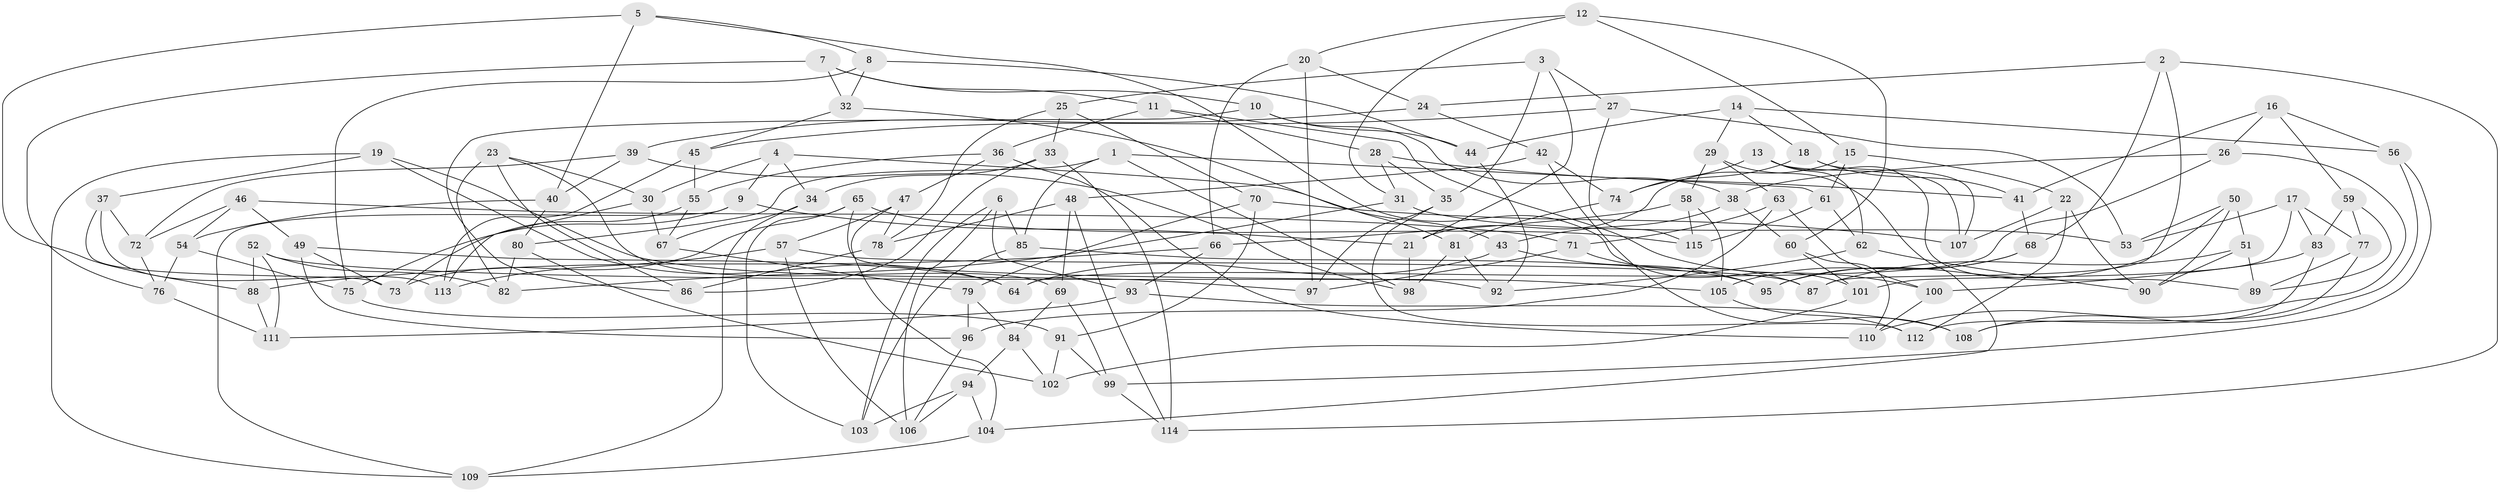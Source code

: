 // Generated by graph-tools (version 1.1) at 2025/03/03/09/25 03:03:01]
// undirected, 115 vertices, 230 edges
graph export_dot {
graph [start="1"]
  node [color=gray90,style=filled];
  1;
  2;
  3;
  4;
  5;
  6;
  7;
  8;
  9;
  10;
  11;
  12;
  13;
  14;
  15;
  16;
  17;
  18;
  19;
  20;
  21;
  22;
  23;
  24;
  25;
  26;
  27;
  28;
  29;
  30;
  31;
  32;
  33;
  34;
  35;
  36;
  37;
  38;
  39;
  40;
  41;
  42;
  43;
  44;
  45;
  46;
  47;
  48;
  49;
  50;
  51;
  52;
  53;
  54;
  55;
  56;
  57;
  58;
  59;
  60;
  61;
  62;
  63;
  64;
  65;
  66;
  67;
  68;
  69;
  70;
  71;
  72;
  73;
  74;
  75;
  76;
  77;
  78;
  79;
  80;
  81;
  82;
  83;
  84;
  85;
  86;
  87;
  88;
  89;
  90;
  91;
  92;
  93;
  94;
  95;
  96;
  97;
  98;
  99;
  100;
  101;
  102;
  103;
  104;
  105;
  106;
  107;
  108;
  109;
  110;
  111;
  112;
  113;
  114;
  115;
  1 -- 61;
  1 -- 85;
  1 -- 98;
  1 -- 80;
  2 -- 68;
  2 -- 87;
  2 -- 24;
  2 -- 114;
  3 -- 35;
  3 -- 25;
  3 -- 21;
  3 -- 27;
  4 -- 43;
  4 -- 34;
  4 -- 30;
  4 -- 9;
  5 -- 101;
  5 -- 8;
  5 -- 40;
  5 -- 88;
  6 -- 103;
  6 -- 93;
  6 -- 106;
  6 -- 85;
  7 -- 11;
  7 -- 76;
  7 -- 10;
  7 -- 32;
  8 -- 75;
  8 -- 32;
  8 -- 44;
  9 -- 75;
  9 -- 21;
  9 -- 109;
  10 -- 86;
  10 -- 38;
  10 -- 44;
  11 -- 36;
  11 -- 100;
  11 -- 28;
  12 -- 31;
  12 -- 20;
  12 -- 15;
  12 -- 60;
  13 -- 62;
  13 -- 89;
  13 -- 74;
  13 -- 107;
  14 -- 56;
  14 -- 18;
  14 -- 29;
  14 -- 44;
  15 -- 22;
  15 -- 61;
  15 -- 21;
  16 -- 26;
  16 -- 41;
  16 -- 59;
  16 -- 56;
  17 -- 77;
  17 -- 53;
  17 -- 101;
  17 -- 83;
  18 -- 107;
  18 -- 74;
  18 -- 41;
  19 -- 37;
  19 -- 109;
  19 -- 97;
  19 -- 64;
  20 -- 24;
  20 -- 66;
  20 -- 97;
  21 -- 98;
  22 -- 90;
  22 -- 112;
  22 -- 107;
  23 -- 69;
  23 -- 86;
  23 -- 30;
  23 -- 82;
  24 -- 39;
  24 -- 42;
  25 -- 70;
  25 -- 33;
  25 -- 78;
  26 -- 38;
  26 -- 110;
  26 -- 64;
  27 -- 53;
  27 -- 115;
  27 -- 45;
  28 -- 35;
  28 -- 41;
  28 -- 31;
  29 -- 58;
  29 -- 63;
  29 -- 104;
  30 -- 113;
  30 -- 67;
  31 -- 53;
  31 -- 82;
  32 -- 45;
  32 -- 81;
  33 -- 34;
  33 -- 114;
  33 -- 86;
  34 -- 109;
  34 -- 67;
  35 -- 112;
  35 -- 97;
  36 -- 55;
  36 -- 47;
  36 -- 110;
  37 -- 73;
  37 -- 113;
  37 -- 72;
  38 -- 43;
  38 -- 60;
  39 -- 98;
  39 -- 40;
  39 -- 72;
  40 -- 80;
  40 -- 54;
  41 -- 68;
  42 -- 48;
  42 -- 108;
  42 -- 74;
  43 -- 64;
  43 -- 95;
  44 -- 92;
  45 -- 113;
  45 -- 55;
  46 -- 71;
  46 -- 49;
  46 -- 72;
  46 -- 54;
  47 -- 104;
  47 -- 78;
  47 -- 57;
  48 -- 114;
  48 -- 69;
  48 -- 78;
  49 -- 96;
  49 -- 73;
  49 -- 64;
  50 -- 95;
  50 -- 90;
  50 -- 51;
  50 -- 53;
  51 -- 87;
  51 -- 90;
  51 -- 89;
  52 -- 111;
  52 -- 105;
  52 -- 88;
  52 -- 82;
  54 -- 76;
  54 -- 75;
  55 -- 67;
  55 -- 73;
  56 -- 99;
  56 -- 108;
  57 -- 106;
  57 -- 113;
  57 -- 87;
  58 -- 105;
  58 -- 115;
  58 -- 66;
  59 -- 83;
  59 -- 89;
  59 -- 77;
  60 -- 101;
  60 -- 110;
  61 -- 62;
  61 -- 115;
  62 -- 92;
  62 -- 90;
  63 -- 96;
  63 -- 71;
  63 -- 100;
  65 -- 103;
  65 -- 73;
  65 -- 92;
  65 -- 115;
  66 -- 93;
  66 -- 88;
  67 -- 79;
  68 -- 105;
  68 -- 95;
  69 -- 84;
  69 -- 99;
  70 -- 107;
  70 -- 79;
  70 -- 91;
  71 -- 97;
  71 -- 87;
  72 -- 76;
  74 -- 81;
  75 -- 91;
  76 -- 111;
  77 -- 108;
  77 -- 89;
  78 -- 86;
  79 -- 84;
  79 -- 96;
  80 -- 102;
  80 -- 82;
  81 -- 92;
  81 -- 98;
  83 -- 100;
  83 -- 112;
  84 -- 102;
  84 -- 94;
  85 -- 103;
  85 -- 95;
  88 -- 111;
  91 -- 102;
  91 -- 99;
  93 -- 111;
  93 -- 108;
  94 -- 104;
  94 -- 106;
  94 -- 103;
  96 -- 106;
  99 -- 114;
  100 -- 110;
  101 -- 102;
  104 -- 109;
  105 -- 112;
}
